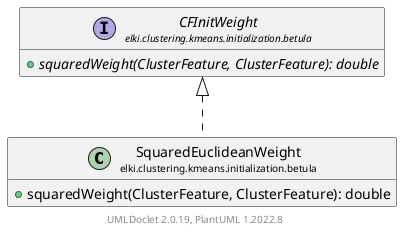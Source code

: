 @startuml
    remove .*\.(Instance|Par|Parameterizer|Factory)$
    set namespaceSeparator none
    hide empty fields
    hide empty methods

    class "<size:14>SquaredEuclideanWeight\n<size:10>elki.clustering.kmeans.initialization.betula" as elki.clustering.kmeans.initialization.betula.SquaredEuclideanWeight [[SquaredEuclideanWeight.html]] {
        +squaredWeight(ClusterFeature, ClusterFeature): double
    }

    interface "<size:14>CFInitWeight\n<size:10>elki.clustering.kmeans.initialization.betula" as elki.clustering.kmeans.initialization.betula.CFInitWeight [[CFInitWeight.html]] {
        {abstract} +squaredWeight(ClusterFeature, ClusterFeature): double
    }

    elki.clustering.kmeans.initialization.betula.CFInitWeight <|.. elki.clustering.kmeans.initialization.betula.SquaredEuclideanWeight

    center footer UMLDoclet 2.0.19, PlantUML 1.2022.8
@enduml
